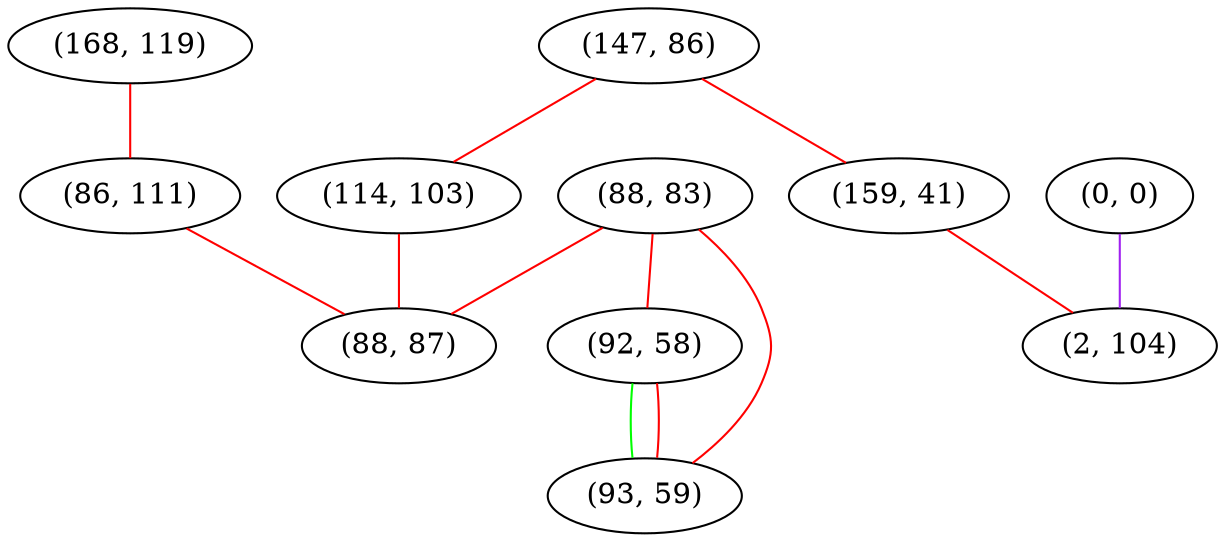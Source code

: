 graph "" {
"(88, 83)";
"(0, 0)";
"(147, 86)";
"(168, 119)";
"(159, 41)";
"(2, 104)";
"(86, 111)";
"(114, 103)";
"(88, 87)";
"(92, 58)";
"(93, 59)";
"(88, 83)" -- "(92, 58)"  [color=red, key=0, weight=1];
"(88, 83)" -- "(88, 87)"  [color=red, key=0, weight=1];
"(88, 83)" -- "(93, 59)"  [color=red, key=0, weight=1];
"(0, 0)" -- "(2, 104)"  [color=purple, key=0, weight=4];
"(147, 86)" -- "(114, 103)"  [color=red, key=0, weight=1];
"(147, 86)" -- "(159, 41)"  [color=red, key=0, weight=1];
"(168, 119)" -- "(86, 111)"  [color=red, key=0, weight=1];
"(159, 41)" -- "(2, 104)"  [color=red, key=0, weight=1];
"(86, 111)" -- "(88, 87)"  [color=red, key=0, weight=1];
"(114, 103)" -- "(88, 87)"  [color=red, key=0, weight=1];
"(92, 58)" -- "(93, 59)"  [color=green, key=0, weight=2];
"(92, 58)" -- "(93, 59)"  [color=red, key=1, weight=1];
}
